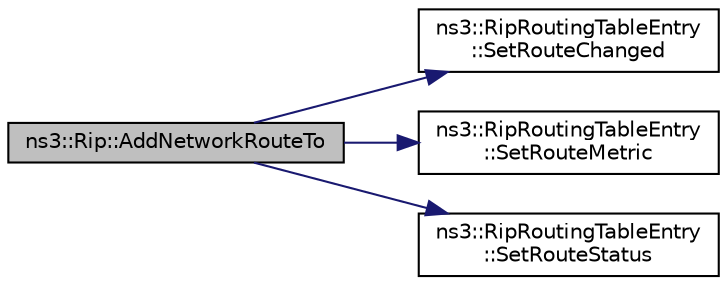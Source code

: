 digraph "ns3::Rip::AddNetworkRouteTo"
{
 // LATEX_PDF_SIZE
  edge [fontname="Helvetica",fontsize="10",labelfontname="Helvetica",labelfontsize="10"];
  node [fontname="Helvetica",fontsize="10",shape=record];
  rankdir="LR";
  Node1 [label="ns3::Rip::AddNetworkRouteTo",height=0.2,width=0.4,color="black", fillcolor="grey75", style="filled", fontcolor="black",tooltip="Add route to network."];
  Node1 -> Node2 [color="midnightblue",fontsize="10",style="solid",fontname="Helvetica"];
  Node2 [label="ns3::RipRoutingTableEntry\l::SetRouteChanged",height=0.2,width=0.4,color="black", fillcolor="white", style="filled",URL="$classns3_1_1_rip_routing_table_entry.html#aa0914dbb327830d3d4e9f5707a0f1f5c",tooltip="Set the route as changed."];
  Node1 -> Node3 [color="midnightblue",fontsize="10",style="solid",fontname="Helvetica"];
  Node3 [label="ns3::RipRoutingTableEntry\l::SetRouteMetric",height=0.2,width=0.4,color="black", fillcolor="white", style="filled",URL="$classns3_1_1_rip_routing_table_entry.html#a0142d500046ef047a80ec00edbfac762",tooltip="Set the route metric."];
  Node1 -> Node4 [color="midnightblue",fontsize="10",style="solid",fontname="Helvetica"];
  Node4 [label="ns3::RipRoutingTableEntry\l::SetRouteStatus",height=0.2,width=0.4,color="black", fillcolor="white", style="filled",URL="$classns3_1_1_rip_routing_table_entry.html#a3ec44473d5fbeeddeb111fe9964d6adc",tooltip="Set the route status."];
}
